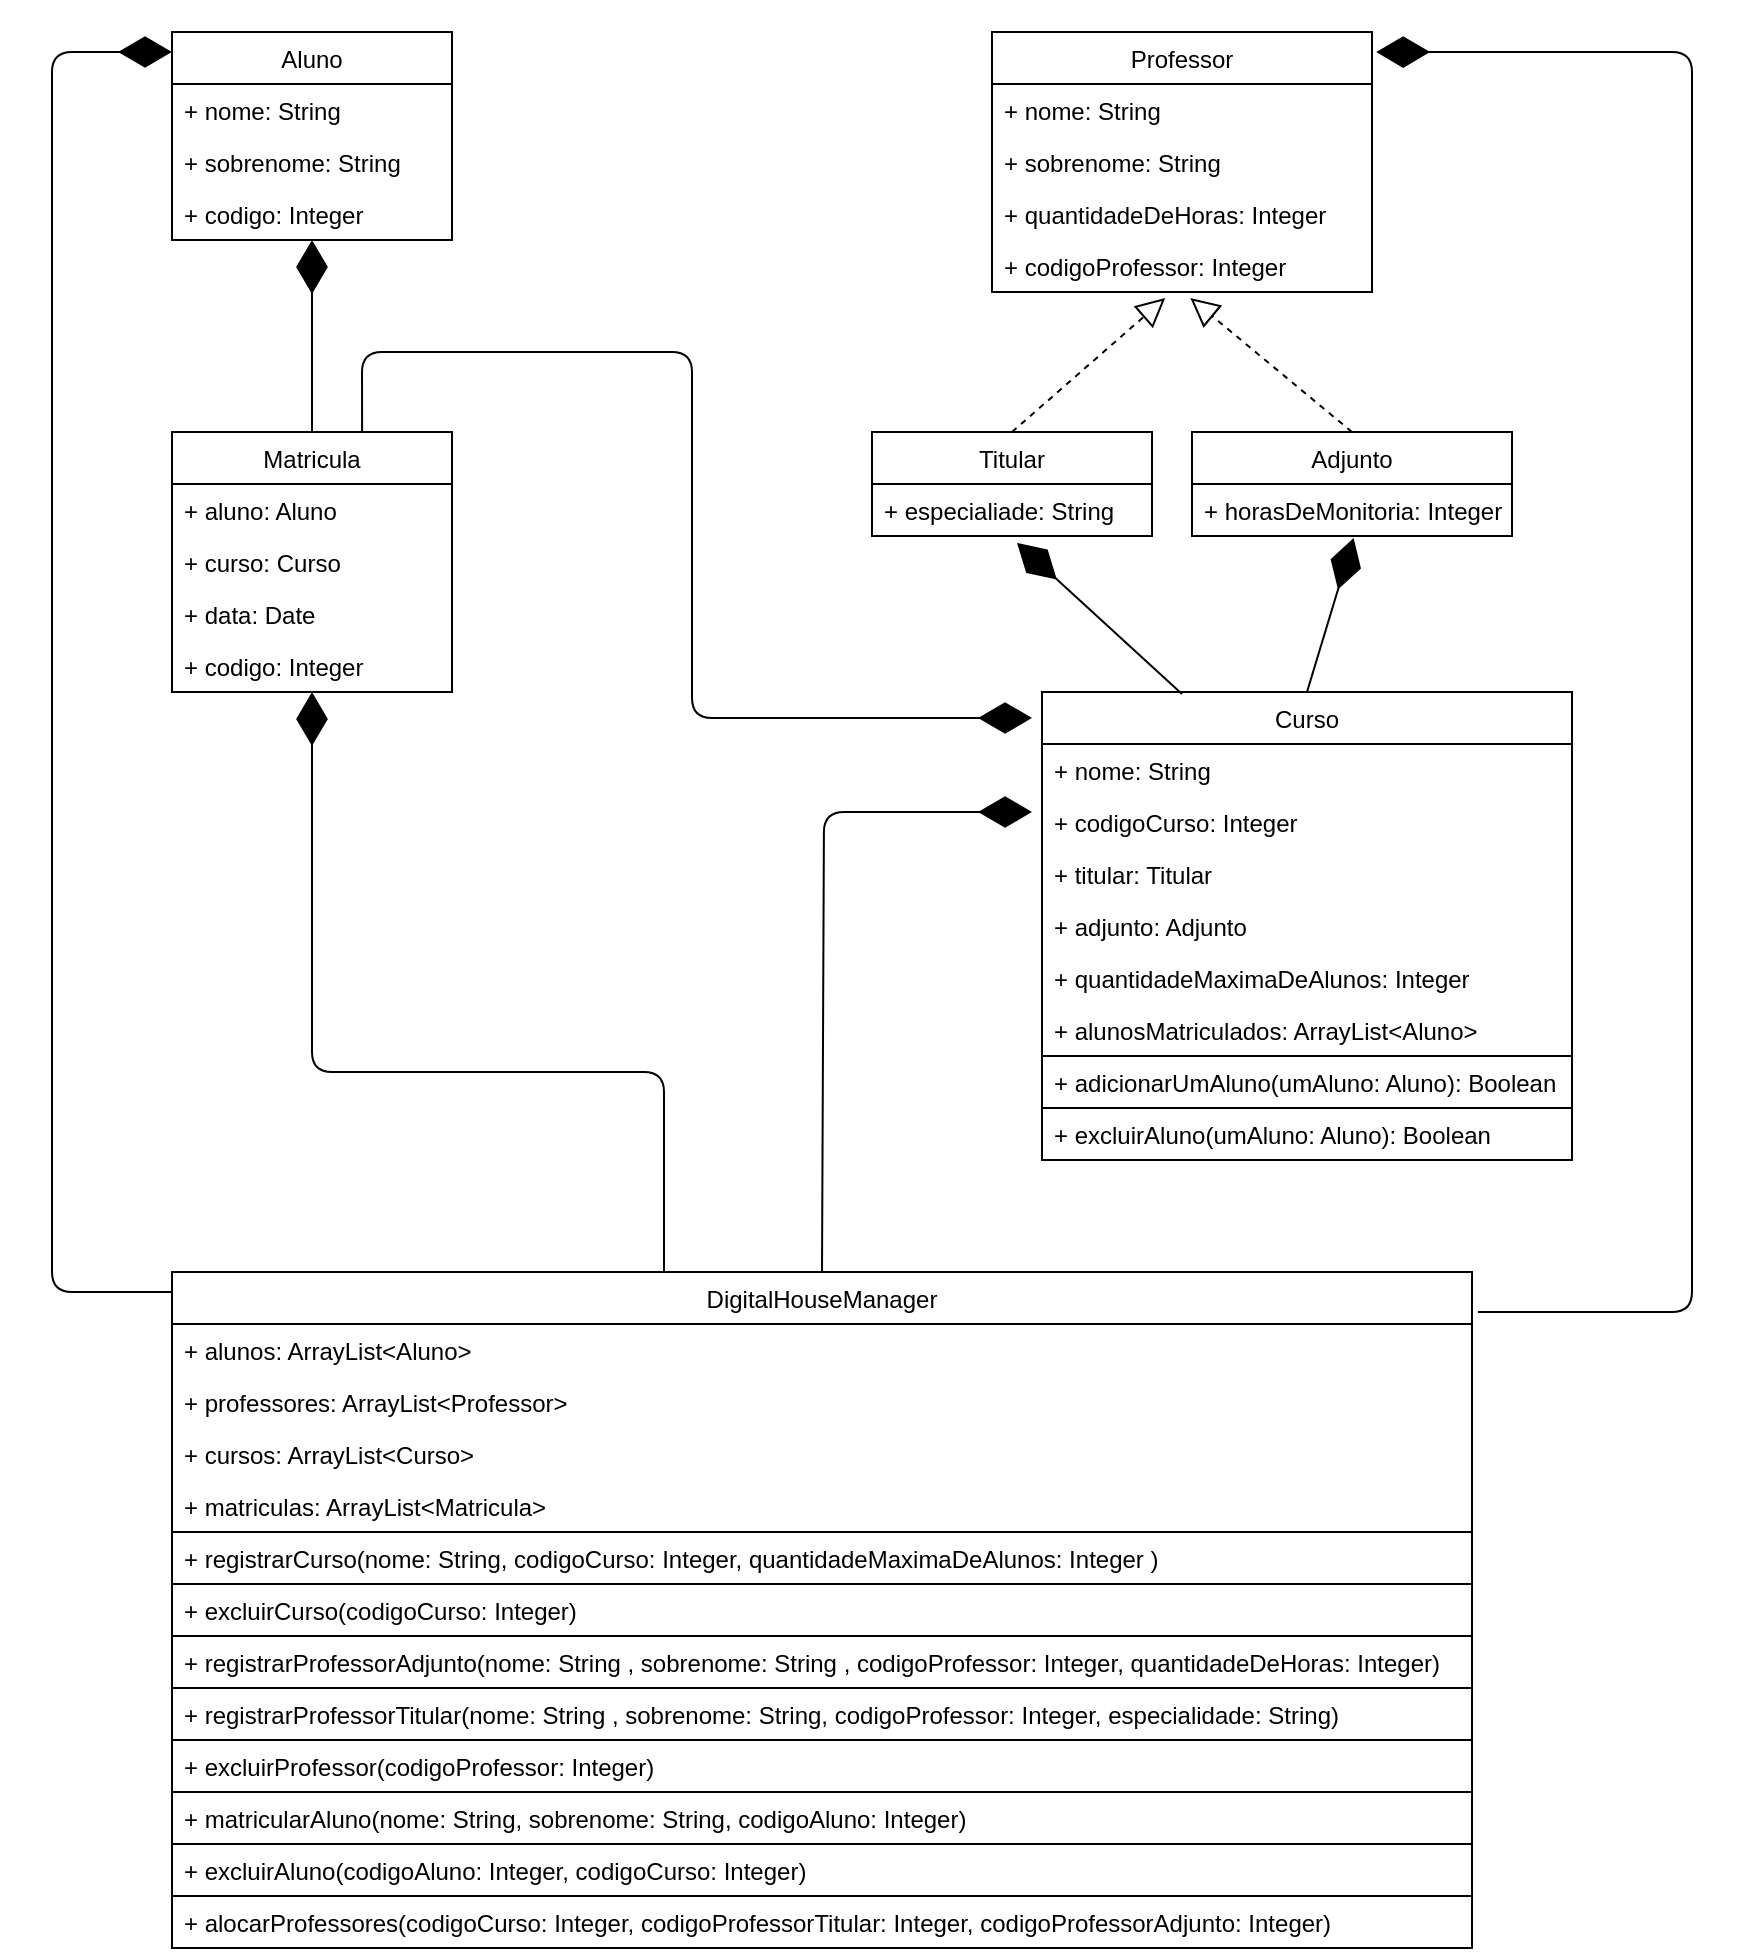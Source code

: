 <mxfile version="14.7.7" type="google"><diagram id="SgFLvIKRiY5VORSAw_QL" name="Page-1"><mxGraphModel dx="1422" dy="794" grid="1" gridSize="10" guides="1" tooltips="1" connect="1" arrows="1" fold="1" page="1" pageScale="1" pageWidth="827" pageHeight="1169" math="0" shadow="0"><root><mxCell id="0"/><mxCell id="1" parent="0"/><mxCell id="ToxM0WEWcyP_4-Oa4rq7-1" value="Aluno" style="swimlane;fontStyle=0;childLayout=stackLayout;horizontal=1;startSize=26;fillColor=none;horizontalStack=0;resizeParent=1;resizeParentMax=0;resizeLast=0;collapsible=1;marginBottom=0;" parent="1" vertex="1"><mxGeometry x="120" y="30" width="140" height="104" as="geometry"/></mxCell><mxCell id="ToxM0WEWcyP_4-Oa4rq7-2" value="+ nome: String" style="text;strokeColor=none;fillColor=none;align=left;verticalAlign=top;spacingLeft=4;spacingRight=4;overflow=hidden;rotatable=0;points=[[0,0.5],[1,0.5]];portConstraint=eastwest;" parent="ToxM0WEWcyP_4-Oa4rq7-1" vertex="1"><mxGeometry y="26" width="140" height="26" as="geometry"/></mxCell><mxCell id="ToxM0WEWcyP_4-Oa4rq7-3" value="+ sobrenome: String" style="text;strokeColor=none;fillColor=none;align=left;verticalAlign=top;spacingLeft=4;spacingRight=4;overflow=hidden;rotatable=0;points=[[0,0.5],[1,0.5]];portConstraint=eastwest;" parent="ToxM0WEWcyP_4-Oa4rq7-1" vertex="1"><mxGeometry y="52" width="140" height="26" as="geometry"/></mxCell><mxCell id="ToxM0WEWcyP_4-Oa4rq7-4" value="+ codigo: Integer" style="text;strokeColor=none;fillColor=none;align=left;verticalAlign=top;spacingLeft=4;spacingRight=4;overflow=hidden;rotatable=0;points=[[0,0.5],[1,0.5]];portConstraint=eastwest;" parent="ToxM0WEWcyP_4-Oa4rq7-1" vertex="1"><mxGeometry y="78" width="140" height="26" as="geometry"/></mxCell><mxCell id="ToxM0WEWcyP_4-Oa4rq7-5" value="Curso" style="swimlane;fontStyle=0;childLayout=stackLayout;horizontal=1;startSize=26;fillColor=none;horizontalStack=0;resizeParent=1;resizeParentMax=0;resizeLast=0;collapsible=1;marginBottom=0;swimlaneLine=1;dropTarget=1;" parent="1" vertex="1"><mxGeometry x="555" y="360" width="265" height="234" as="geometry"><mxRectangle x="555" y="360" width="60" height="26" as="alternateBounds"/></mxGeometry></mxCell><mxCell id="ToxM0WEWcyP_4-Oa4rq7-6" value="+ nome: String" style="text;strokeColor=none;fillColor=none;align=left;verticalAlign=top;spacingLeft=4;spacingRight=4;overflow=hidden;rotatable=0;points=[[0,0.5],[1,0.5]];portConstraint=eastwest;" parent="ToxM0WEWcyP_4-Oa4rq7-5" vertex="1"><mxGeometry y="26" width="265" height="26" as="geometry"/></mxCell><mxCell id="ToxM0WEWcyP_4-Oa4rq7-7" value="+ codigoCurso: Integer" style="text;strokeColor=none;fillColor=none;align=left;verticalAlign=top;spacingLeft=4;spacingRight=4;overflow=hidden;rotatable=0;points=[[0,0.5],[1,0.5]];portConstraint=eastwest;" parent="ToxM0WEWcyP_4-Oa4rq7-5" vertex="1"><mxGeometry y="52" width="265" height="26" as="geometry"/></mxCell><mxCell id="ToxM0WEWcyP_4-Oa4rq7-26" value="+ titular: Titular" style="text;strokeColor=none;fillColor=none;align=left;verticalAlign=top;spacingLeft=4;spacingRight=4;overflow=hidden;rotatable=0;points=[[0,0.5],[1,0.5]];portConstraint=eastwest;" parent="ToxM0WEWcyP_4-Oa4rq7-5" vertex="1"><mxGeometry y="78" width="265" height="26" as="geometry"/></mxCell><mxCell id="ToxM0WEWcyP_4-Oa4rq7-27" value="+ adjunto: Adjunto" style="text;strokeColor=none;fillColor=none;align=left;verticalAlign=top;spacingLeft=4;spacingRight=4;overflow=hidden;rotatable=0;points=[[0,0.5],[1,0.5]];portConstraint=eastwest;" parent="ToxM0WEWcyP_4-Oa4rq7-5" vertex="1"><mxGeometry y="104" width="265" height="26" as="geometry"/></mxCell><mxCell id="ToxM0WEWcyP_4-Oa4rq7-30" value="+ quantidadeMaximaDeAlunos: Integer" style="text;strokeColor=none;fillColor=none;align=left;verticalAlign=top;spacingLeft=4;spacingRight=4;overflow=hidden;rotatable=0;points=[[0,0.5],[1,0.5]];portConstraint=eastwest;" parent="ToxM0WEWcyP_4-Oa4rq7-5" vertex="1"><mxGeometry y="130" width="265" height="26" as="geometry"/></mxCell><mxCell id="ToxM0WEWcyP_4-Oa4rq7-79" value="+ alunosMatriculados: ArrayList&lt;Aluno&gt;" style="text;strokeColor=none;fillColor=none;align=left;verticalAlign=top;spacingLeft=4;spacingRight=4;overflow=hidden;rotatable=0;points=[[0,0.5],[1,0.5]];portConstraint=eastwest;" parent="ToxM0WEWcyP_4-Oa4rq7-5" vertex="1"><mxGeometry y="156" width="265" height="26" as="geometry"/></mxCell><mxCell id="ToxM0WEWcyP_4-Oa4rq7-64" value="+ adicionarUmAluno(umAluno: Aluno): Boolean" style="text;fillColor=none;align=left;verticalAlign=top;spacingLeft=4;spacingRight=4;overflow=hidden;rotatable=0;points=[[0,0.5],[1,0.5]];portConstraint=eastwest;strokeColor=#000000;" parent="ToxM0WEWcyP_4-Oa4rq7-5" vertex="1"><mxGeometry y="182" width="265" height="26" as="geometry"/></mxCell><mxCell id="ToxM0WEWcyP_4-Oa4rq7-65" value="+ excluirAluno(umAluno: Aluno): Boolean" style="text;fillColor=none;align=left;verticalAlign=top;spacingLeft=4;spacingRight=4;overflow=hidden;rotatable=0;points=[[0,0.5],[1,0.5]];portConstraint=eastwest;strokeColor=#000000;" parent="ToxM0WEWcyP_4-Oa4rq7-5" vertex="1"><mxGeometry y="208" width="265" height="26" as="geometry"/></mxCell><mxCell id="ToxM0WEWcyP_4-Oa4rq7-9" value="Professor" style="swimlane;fontStyle=0;childLayout=stackLayout;horizontal=1;startSize=26;fillColor=none;horizontalStack=0;resizeParent=1;resizeParentMax=0;resizeLast=0;collapsible=1;marginBottom=0;" parent="1" vertex="1"><mxGeometry x="530" y="30" width="190" height="130" as="geometry"/></mxCell><mxCell id="ToxM0WEWcyP_4-Oa4rq7-10" value="+ nome: String" style="text;strokeColor=none;fillColor=none;align=left;verticalAlign=top;spacingLeft=4;spacingRight=4;overflow=hidden;rotatable=0;points=[[0,0.5],[1,0.5]];portConstraint=eastwest;" parent="ToxM0WEWcyP_4-Oa4rq7-9" vertex="1"><mxGeometry y="26" width="190" height="26" as="geometry"/></mxCell><mxCell id="ToxM0WEWcyP_4-Oa4rq7-11" value="+ sobrenome: String" style="text;strokeColor=none;fillColor=none;align=left;verticalAlign=top;spacingLeft=4;spacingRight=4;overflow=hidden;rotatable=0;points=[[0,0.5],[1,0.5]];portConstraint=eastwest;" parent="ToxM0WEWcyP_4-Oa4rq7-9" vertex="1"><mxGeometry y="52" width="190" height="26" as="geometry"/></mxCell><mxCell id="ToxM0WEWcyP_4-Oa4rq7-12" value="+ quantidadeDeHoras: Integer&#10;" style="text;strokeColor=none;fillColor=none;align=left;verticalAlign=top;spacingLeft=4;spacingRight=4;overflow=hidden;rotatable=0;points=[[0,0.5],[1,0.5]];portConstraint=eastwest;" parent="ToxM0WEWcyP_4-Oa4rq7-9" vertex="1"><mxGeometry y="78" width="190" height="26" as="geometry"/></mxCell><mxCell id="ToxM0WEWcyP_4-Oa4rq7-14" value="+ codigoProfessor: Integer&#10;" style="text;strokeColor=none;fillColor=none;align=left;verticalAlign=top;spacingLeft=4;spacingRight=4;overflow=hidden;rotatable=0;points=[[0,0.5],[1,0.5]];portConstraint=eastwest;" parent="ToxM0WEWcyP_4-Oa4rq7-9" vertex="1"><mxGeometry y="104" width="190" height="26" as="geometry"/></mxCell><mxCell id="ToxM0WEWcyP_4-Oa4rq7-15" value="Titular" style="swimlane;fontStyle=0;childLayout=stackLayout;horizontal=1;startSize=26;fillColor=none;horizontalStack=0;resizeParent=1;resizeParentMax=0;resizeLast=0;collapsible=1;marginBottom=0;" parent="1" vertex="1"><mxGeometry x="470" y="230" width="140" height="52" as="geometry"/></mxCell><mxCell id="ToxM0WEWcyP_4-Oa4rq7-16" value="+ especialiade: String" style="text;strokeColor=none;fillColor=none;align=left;verticalAlign=top;spacingLeft=4;spacingRight=4;overflow=hidden;rotatable=0;points=[[0,0.5],[1,0.5]];portConstraint=eastwest;" parent="ToxM0WEWcyP_4-Oa4rq7-15" vertex="1"><mxGeometry y="26" width="140" height="26" as="geometry"/></mxCell><mxCell id="ToxM0WEWcyP_4-Oa4rq7-19" value="" style="endArrow=block;dashed=1;endFill=0;endSize=12;html=1;exitX=0.5;exitY=0;exitDx=0;exitDy=0;entryX=0.456;entryY=1.115;entryDx=0;entryDy=0;entryPerimeter=0;" parent="1" source="ToxM0WEWcyP_4-Oa4rq7-15" target="ToxM0WEWcyP_4-Oa4rq7-14" edge="1"><mxGeometry width="160" relative="1" as="geometry"><mxPoint x="410" y="180" as="sourcePoint"/><mxPoint x="570" y="180" as="targetPoint"/></mxGeometry></mxCell><mxCell id="ToxM0WEWcyP_4-Oa4rq7-20" value="Adjunto" style="swimlane;fontStyle=0;childLayout=stackLayout;horizontal=1;startSize=26;fillColor=none;horizontalStack=0;resizeParent=1;resizeParentMax=0;resizeLast=0;collapsible=1;marginBottom=0;" parent="1" vertex="1"><mxGeometry x="630" y="230" width="160" height="52" as="geometry"/></mxCell><mxCell id="ToxM0WEWcyP_4-Oa4rq7-21" value="+ horasDeMonitoria: Integer" style="text;strokeColor=none;fillColor=none;align=left;verticalAlign=top;spacingLeft=4;spacingRight=4;overflow=hidden;rotatable=0;points=[[0,0.5],[1,0.5]];portConstraint=eastwest;" parent="ToxM0WEWcyP_4-Oa4rq7-20" vertex="1"><mxGeometry y="26" width="160" height="26" as="geometry"/></mxCell><mxCell id="ToxM0WEWcyP_4-Oa4rq7-24" value="" style="endArrow=block;dashed=1;endFill=0;endSize=12;html=1;exitX=0.5;exitY=0;exitDx=0;exitDy=0;entryX=0.522;entryY=1.115;entryDx=0;entryDy=0;entryPerimeter=0;" parent="1" source="ToxM0WEWcyP_4-Oa4rq7-20" target="ToxM0WEWcyP_4-Oa4rq7-14" edge="1"><mxGeometry width="160" relative="1" as="geometry"><mxPoint x="550" y="240.0" as="sourcePoint"/><mxPoint x="628.4" y="172.99" as="targetPoint"/></mxGeometry></mxCell><mxCell id="ToxM0WEWcyP_4-Oa4rq7-28" value="" style="endArrow=diamondThin;endFill=1;endSize=24;html=1;entryX=0.518;entryY=1.135;entryDx=0;entryDy=0;entryPerimeter=0;" parent="1" target="ToxM0WEWcyP_4-Oa4rq7-16" edge="1"><mxGeometry width="160" relative="1" as="geometry"><mxPoint x="625" y="361" as="sourcePoint"/><mxPoint x="570" y="350" as="targetPoint"/></mxGeometry></mxCell><mxCell id="ToxM0WEWcyP_4-Oa4rq7-29" value="" style="endArrow=diamondThin;endFill=1;endSize=24;html=1;entryX=0.505;entryY=1.038;entryDx=0;entryDy=0;entryPerimeter=0;exitX=0.5;exitY=0;exitDx=0;exitDy=0;" parent="1" source="ToxM0WEWcyP_4-Oa4rq7-5" target="ToxM0WEWcyP_4-Oa4rq7-21" edge="1"><mxGeometry width="160" relative="1" as="geometry"><mxPoint x="633" y="360" as="sourcePoint"/><mxPoint x="552.52" y="295.51" as="targetPoint"/></mxGeometry></mxCell><mxCell id="ToxM0WEWcyP_4-Oa4rq7-31" value="Matricula" style="swimlane;fontStyle=0;childLayout=stackLayout;horizontal=1;startSize=26;fillColor=none;horizontalStack=0;resizeParent=1;resizeParentMax=0;resizeLast=0;collapsible=1;marginBottom=0;" parent="1" vertex="1"><mxGeometry x="120" y="230" width="140" height="130" as="geometry"/></mxCell><mxCell id="ToxM0WEWcyP_4-Oa4rq7-32" value="+ aluno: Aluno" style="text;strokeColor=none;fillColor=none;align=left;verticalAlign=top;spacingLeft=4;spacingRight=4;overflow=hidden;rotatable=0;points=[[0,0.5],[1,0.5]];portConstraint=eastwest;" parent="ToxM0WEWcyP_4-Oa4rq7-31" vertex="1"><mxGeometry y="26" width="140" height="26" as="geometry"/></mxCell><mxCell id="ToxM0WEWcyP_4-Oa4rq7-33" value="+ curso: Curso" style="text;strokeColor=none;fillColor=none;align=left;verticalAlign=top;spacingLeft=4;spacingRight=4;overflow=hidden;rotatable=0;points=[[0,0.5],[1,0.5]];portConstraint=eastwest;" parent="ToxM0WEWcyP_4-Oa4rq7-31" vertex="1"><mxGeometry y="52" width="140" height="26" as="geometry"/></mxCell><mxCell id="ToxM0WEWcyP_4-Oa4rq7-34" value="+ data: Date&#10;" style="text;strokeColor=none;fillColor=none;align=left;verticalAlign=top;spacingLeft=4;spacingRight=4;overflow=hidden;rotatable=0;points=[[0,0.5],[1,0.5]];portConstraint=eastwest;" parent="ToxM0WEWcyP_4-Oa4rq7-31" vertex="1"><mxGeometry y="78" width="140" height="26" as="geometry"/></mxCell><mxCell id="ToxM0WEWcyP_4-Oa4rq7-38" value="+ codigo: Integer&#10;" style="text;strokeColor=none;fillColor=none;align=left;verticalAlign=top;spacingLeft=4;spacingRight=4;overflow=hidden;rotatable=0;points=[[0,0.5],[1,0.5]];portConstraint=eastwest;" parent="ToxM0WEWcyP_4-Oa4rq7-31" vertex="1"><mxGeometry y="104" width="140" height="26" as="geometry"/></mxCell><mxCell id="ToxM0WEWcyP_4-Oa4rq7-35" value="" style="endArrow=diamondThin;endFill=1;endSize=24;html=1;entryX=0.518;entryY=1.135;entryDx=0;entryDy=0;entryPerimeter=0;exitX=0.5;exitY=0;exitDx=0;exitDy=0;" parent="1" source="ToxM0WEWcyP_4-Oa4rq7-31" edge="1"><mxGeometry width="160" relative="1" as="geometry"><mxPoint x="272.48" y="209.49" as="sourcePoint"/><mxPoint x="190" y="134" as="targetPoint"/></mxGeometry></mxCell><mxCell id="ToxM0WEWcyP_4-Oa4rq7-36" value="" style="endArrow=diamondThin;endFill=1;endSize=24;html=1;exitX=0.679;exitY=-0.003;exitDx=0;exitDy=0;exitPerimeter=0;" parent="1" source="ToxM0WEWcyP_4-Oa4rq7-31" edge="1"><mxGeometry width="160" relative="1" as="geometry"><mxPoint x="382.48" y="395.49" as="sourcePoint"/><mxPoint x="550" y="373" as="targetPoint"/><Array as="points"><mxPoint x="215" y="190"/><mxPoint x="380" y="190"/><mxPoint x="380" y="373"/></Array></mxGeometry></mxCell><mxCell id="ToxM0WEWcyP_4-Oa4rq7-39" value="DigitalHouseManager" style="swimlane;fontStyle=0;childLayout=stackLayout;horizontal=1;startSize=26;fillColor=none;horizontalStack=0;resizeParent=1;resizeParentMax=0;resizeLast=0;collapsible=1;marginBottom=0;" parent="1" vertex="1"><mxGeometry x="120" y="650" width="650" height="338" as="geometry"/></mxCell><mxCell id="ToxM0WEWcyP_4-Oa4rq7-40" value="+ alunos: ArrayList&lt;Aluno&gt;" style="text;strokeColor=none;fillColor=none;align=left;verticalAlign=top;spacingLeft=4;spacingRight=4;overflow=hidden;rotatable=0;points=[[0,0.5],[1,0.5]];portConstraint=eastwest;" parent="ToxM0WEWcyP_4-Oa4rq7-39" vertex="1"><mxGeometry y="26" width="650" height="26" as="geometry"/></mxCell><mxCell id="ToxM0WEWcyP_4-Oa4rq7-41" value="+ professores: ArrayList&lt;Professor&gt;" style="text;strokeColor=none;fillColor=none;align=left;verticalAlign=top;spacingLeft=4;spacingRight=4;overflow=hidden;rotatable=0;points=[[0,0.5],[1,0.5]];portConstraint=eastwest;" parent="ToxM0WEWcyP_4-Oa4rq7-39" vertex="1"><mxGeometry y="52" width="650" height="26" as="geometry"/></mxCell><mxCell id="ToxM0WEWcyP_4-Oa4rq7-42" value="+ cursos: ArrayList&lt;Curso&gt;" style="text;strokeColor=none;fillColor=none;align=left;verticalAlign=top;spacingLeft=4;spacingRight=4;overflow=hidden;rotatable=0;points=[[0,0.5],[1,0.5]];portConstraint=eastwest;" parent="ToxM0WEWcyP_4-Oa4rq7-39" vertex="1"><mxGeometry y="78" width="650" height="26" as="geometry"/></mxCell><mxCell id="ToxM0WEWcyP_4-Oa4rq7-48" value="+ matriculas: ArrayList&lt;Matricula&gt;" style="text;strokeColor=none;fillColor=none;align=left;verticalAlign=top;spacingLeft=4;spacingRight=4;overflow=hidden;rotatable=0;points=[[0,0.5],[1,0.5]];portConstraint=eastwest;" parent="ToxM0WEWcyP_4-Oa4rq7-39" vertex="1"><mxGeometry y="104" width="650" height="26" as="geometry"/></mxCell><mxCell id="ToxM0WEWcyP_4-Oa4rq7-67" value="+ registrarCurso(nome: String, codigoCurso: Integer, quantidadeMaximaDeAlunos: Integer )" style="text;fillColor=none;align=left;verticalAlign=top;spacingLeft=4;spacingRight=4;overflow=hidden;rotatable=0;points=[[0,0.5],[1,0.5]];portConstraint=eastwest;strokeColor=#000000;" parent="ToxM0WEWcyP_4-Oa4rq7-39" vertex="1"><mxGeometry y="130" width="650" height="26" as="geometry"/></mxCell><mxCell id="ToxM0WEWcyP_4-Oa4rq7-70" value="+  excluirCurso(codigoCurso: Integer)" style="text;fillColor=none;align=left;verticalAlign=top;spacingLeft=4;spacingRight=4;overflow=hidden;rotatable=0;points=[[0,0.5],[1,0.5]];portConstraint=eastwest;strokeColor=#000000;" parent="ToxM0WEWcyP_4-Oa4rq7-39" vertex="1"><mxGeometry y="156" width="650" height="26" as="geometry"/></mxCell><mxCell id="ToxM0WEWcyP_4-Oa4rq7-71" value="+ registrarProfessorAdjunto(nome: String , sobrenome: String , codigoProfessor: Integer, quantidadeDeHoras: Integer)&#10;" style="text;fillColor=none;align=left;verticalAlign=top;spacingLeft=4;spacingRight=4;overflow=hidden;rotatable=0;points=[[0,0.5],[1,0.5]];portConstraint=eastwest;strokeColor=#000000;" parent="ToxM0WEWcyP_4-Oa4rq7-39" vertex="1"><mxGeometry y="182" width="650" height="26" as="geometry"/></mxCell><mxCell id="ToxM0WEWcyP_4-Oa4rq7-72" value="+ registrarProfessorTitular(nome: String , sobrenome: String, codigoProfessor: Integer, especialidade: String)" style="text;fillColor=none;align=left;verticalAlign=top;spacingLeft=4;spacingRight=4;overflow=hidden;rotatable=0;points=[[0,0.5],[1,0.5]];portConstraint=eastwest;strokeColor=#000000;" parent="ToxM0WEWcyP_4-Oa4rq7-39" vertex="1"><mxGeometry y="208" width="650" height="26" as="geometry"/></mxCell><mxCell id="ToxM0WEWcyP_4-Oa4rq7-73" value="+ excluirProfessor(codigoProfessor: Integer)" style="text;fillColor=none;align=left;verticalAlign=top;spacingLeft=4;spacingRight=4;overflow=hidden;rotatable=0;points=[[0,0.5],[1,0.5]];portConstraint=eastwest;strokeColor=#000000;" parent="ToxM0WEWcyP_4-Oa4rq7-39" vertex="1"><mxGeometry y="234" width="650" height="26" as="geometry"/></mxCell><mxCell id="ToxM0WEWcyP_4-Oa4rq7-74" value="+ matricularAluno(nome: String, sobrenome: String, codigoAluno: Integer)" style="text;fillColor=none;align=left;verticalAlign=top;spacingLeft=4;spacingRight=4;overflow=hidden;rotatable=0;points=[[0,0.5],[1,0.5]];portConstraint=eastwest;strokeColor=#000000;" parent="ToxM0WEWcyP_4-Oa4rq7-39" vertex="1"><mxGeometry y="260" width="650" height="26" as="geometry"/></mxCell><mxCell id="ToxM0WEWcyP_4-Oa4rq7-75" value="+ excluirAluno(codigoAluno: Integer, codigoCurso: Integer)" style="text;fillColor=none;align=left;verticalAlign=top;spacingLeft=4;spacingRight=4;overflow=hidden;rotatable=0;points=[[0,0.5],[1,0.5]];portConstraint=eastwest;strokeColor=#000000;" parent="ToxM0WEWcyP_4-Oa4rq7-39" vertex="1"><mxGeometry y="286" width="650" height="26" as="geometry"/></mxCell><mxCell id="ToxM0WEWcyP_4-Oa4rq7-76" value="+ alocarProfessores(codigoCurso: Integer, codigoProfessorTitular: Integer, codigoProfessorAdjunto: Integer)" style="text;fillColor=none;align=left;verticalAlign=top;spacingLeft=4;spacingRight=4;overflow=hidden;rotatable=0;points=[[0,0.5],[1,0.5]];portConstraint=eastwest;strokeColor=#000000;" parent="ToxM0WEWcyP_4-Oa4rq7-39" vertex="1"><mxGeometry y="312" width="650" height="26" as="geometry"/></mxCell><mxCell id="ToxM0WEWcyP_4-Oa4rq7-43" value="" style="endArrow=diamondThin;endFill=1;endSize=24;html=1;entryX=1.011;entryY=0.077;entryDx=0;entryDy=0;entryPerimeter=0;" parent="1" target="ToxM0WEWcyP_4-Oa4rq7-9" edge="1"><mxGeometry width="160" relative="1" as="geometry"><mxPoint x="773" y="670" as="sourcePoint"/><mxPoint x="750" y="40" as="targetPoint"/><Array as="points"><mxPoint x="880" y="670"/><mxPoint x="880" y="40"/></Array></mxGeometry></mxCell><mxCell id="ToxM0WEWcyP_4-Oa4rq7-44" value="" style="endArrow=diamondThin;endFill=1;endSize=24;html=1;" parent="1" edge="1"><mxGeometry width="160" relative="1" as="geometry"><mxPoint x="120" y="660" as="sourcePoint"/><mxPoint x="120" y="40" as="targetPoint"/><Array as="points"><mxPoint x="60" y="660"/><mxPoint x="60" y="520"/><mxPoint x="60" y="40"/></Array></mxGeometry></mxCell><mxCell id="ToxM0WEWcyP_4-Oa4rq7-46" value="" style="endArrow=diamondThin;endFill=1;endSize=24;html=1;entryX=0.518;entryY=1.135;entryDx=0;entryDy=0;entryPerimeter=0;" parent="1" edge="1"><mxGeometry width="160" relative="1" as="geometry"><mxPoint x="366" y="650" as="sourcePoint"/><mxPoint x="190" y="360" as="targetPoint"/><Array as="points"><mxPoint x="366" y="550"/><mxPoint x="190" y="550"/></Array></mxGeometry></mxCell><mxCell id="ToxM0WEWcyP_4-Oa4rq7-47" value="" style="endArrow=diamondThin;endFill=1;endSize=24;html=1;exitX=0.5;exitY=0;exitDx=0;exitDy=0;" parent="1" source="ToxM0WEWcyP_4-Oa4rq7-39" edge="1"><mxGeometry width="160" relative="1" as="geometry"><mxPoint x="446" y="640" as="sourcePoint"/><mxPoint x="550" y="420" as="targetPoint"/><Array as="points"><mxPoint x="446" y="420"/><mxPoint x="550" y="420"/></Array></mxGeometry></mxCell></root></mxGraphModel></diagram></mxfile>